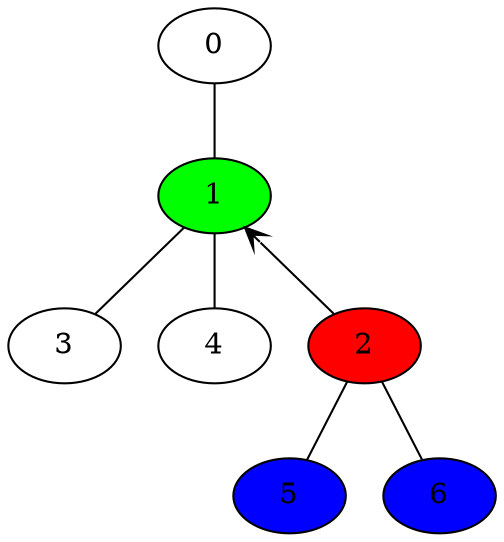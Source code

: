 graph
{
	node [style="filled" fillcolor="white"];
	edge [dir="both", arrowhead="none", arrowtail="none"];

	0 -- 1;
	1 -- 3;
	1 -- 4;
	1 -- 2 [arrowtail="vee"];
	2 -- 5;
	2 -- 6;

	1 [fillcolor="green"];
	2 [fillcolor="red"];
	5 [fillcolor="blue"];
	6 [fillcolor="blue"];
}
